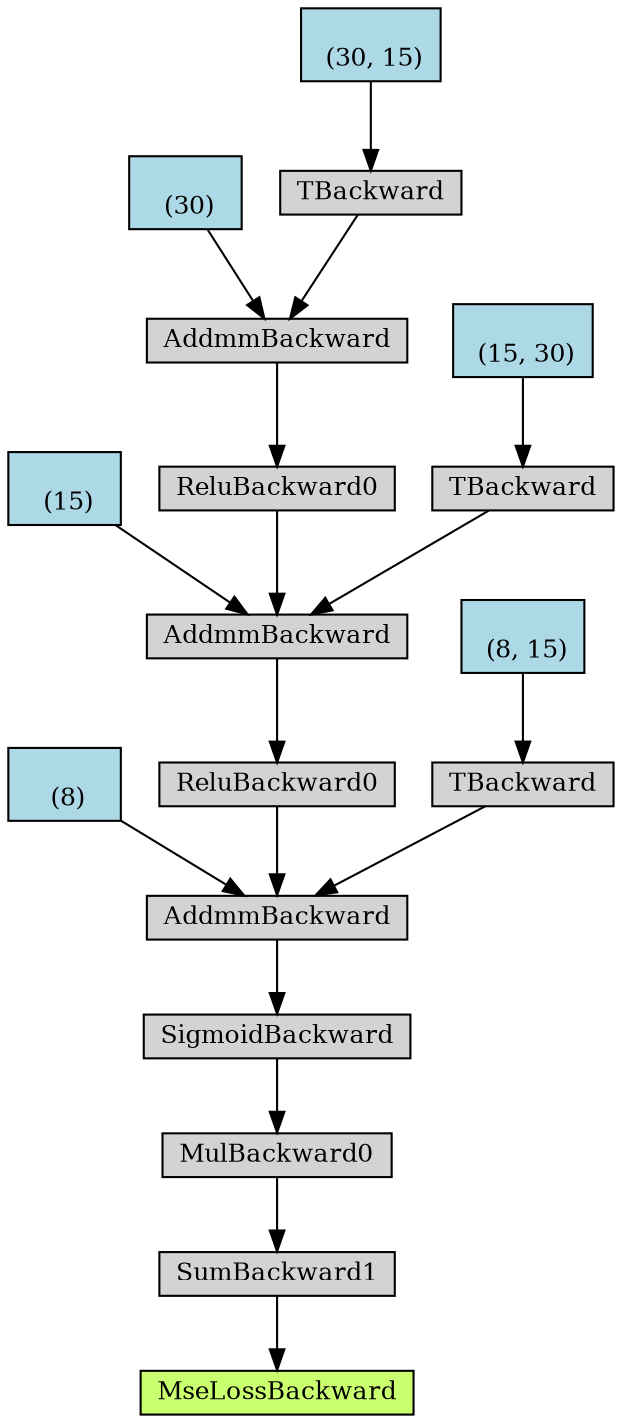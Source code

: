 digraph {
	graph [size="12,12"]
	node [align=left fontsize=12 height=0.2 ranksep=0.1 shape=box style=filled]
	4628021544 [label=MseLossBackward fillcolor=darkolivegreen1]
	4627971152 -> 4628021544
	4627971152 [label=SumBackward1]
	4760997112 -> 4627971152
	4760997112 [label=MulBackward0]
	4762953488 -> 4760997112
	4762953488 [label=SigmoidBackward]
	4762955504 -> 4762953488
	4762955504 [label=AddmmBackward]
	4761648656 -> 4762955504
	4761648656 [label="
 (8)" fillcolor=lightblue]
	4761695232 -> 4762955504
	4761695232 [label=ReluBackward0]
	4761739104 -> 4761695232
	4761739104 [label=AddmmBackward]
	4762297008 -> 4761739104
	4762297008 [label="
 (15)" fillcolor=lightblue]
	4762298352 -> 4761739104
	4762298352 [label=ReluBackward0]
	4762297344 -> 4762298352
	4762297344 [label=AddmmBackward]
	4762298296 -> 4762297344
	4762298296 [label="
 (30)" fillcolor=lightblue]
	4762297512 -> 4762297344
	4762297512 [label=TBackward]
	4762468928 -> 4762297512
	4762468928 [label="
 (30, 15)" fillcolor=lightblue]
	4762298464 -> 4761739104
	4762298464 [label=TBackward]
	4762297120 -> 4762298464
	4762297120 [label="
 (15, 30)" fillcolor=lightblue]
	4761695288 -> 4762955504
	4761695288 [label=TBackward]
	4762297064 -> 4761695288
	4762297064 [label="
 (8, 15)" fillcolor=lightblue]
}
